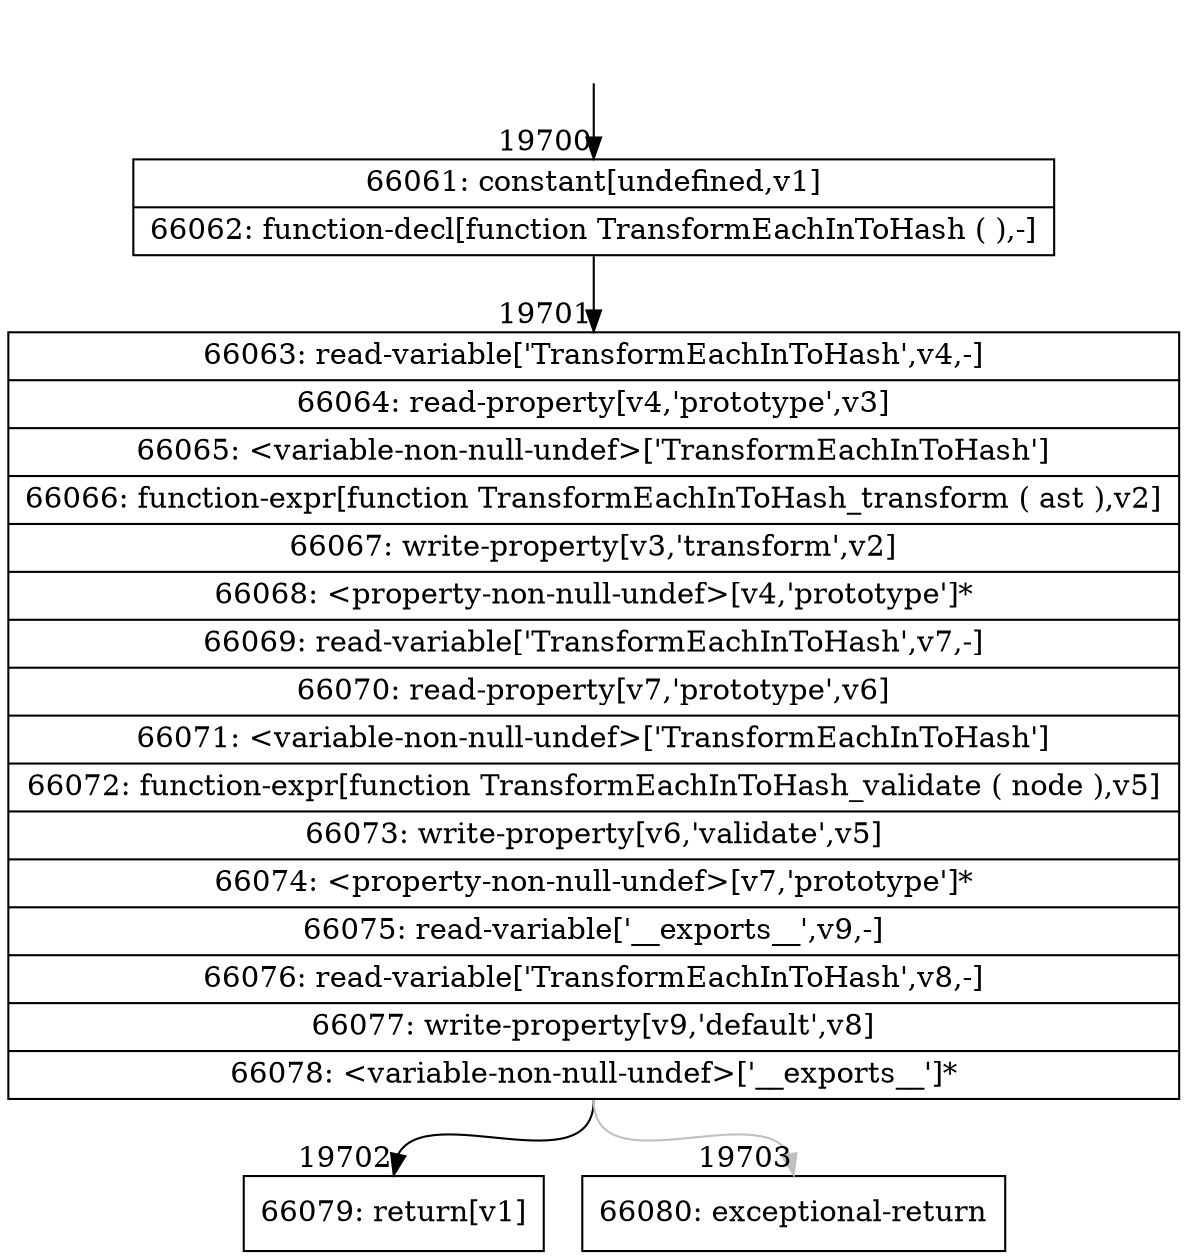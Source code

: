 digraph {
rankdir="TD"
BB_entry1693[shape=none,label=""];
BB_entry1693 -> BB19700 [tailport=s, headport=n, headlabel="    19700"]
BB19700 [shape=record label="{66061: constant[undefined,v1]|66062: function-decl[function TransformEachInToHash ( ),-]}" ] 
BB19700 -> BB19701 [tailport=s, headport=n, headlabel="      19701"]
BB19701 [shape=record label="{66063: read-variable['TransformEachInToHash',v4,-]|66064: read-property[v4,'prototype',v3]|66065: \<variable-non-null-undef\>['TransformEachInToHash']|66066: function-expr[function TransformEachInToHash_transform ( ast ),v2]|66067: write-property[v3,'transform',v2]|66068: \<property-non-null-undef\>[v4,'prototype']*|66069: read-variable['TransformEachInToHash',v7,-]|66070: read-property[v7,'prototype',v6]|66071: \<variable-non-null-undef\>['TransformEachInToHash']|66072: function-expr[function TransformEachInToHash_validate ( node ),v5]|66073: write-property[v6,'validate',v5]|66074: \<property-non-null-undef\>[v7,'prototype']*|66075: read-variable['__exports__',v9,-]|66076: read-variable['TransformEachInToHash',v8,-]|66077: write-property[v9,'default',v8]|66078: \<variable-non-null-undef\>['__exports__']*}" ] 
BB19701 -> BB19702 [tailport=s, headport=n, headlabel="      19702"]
BB19701 -> BB19703 [tailport=s, headport=n, color=gray, headlabel="      19703"]
BB19702 [shape=record label="{66079: return[v1]}" ] 
BB19703 [shape=record label="{66080: exceptional-return}" ] 
//#$~ 36822
}
